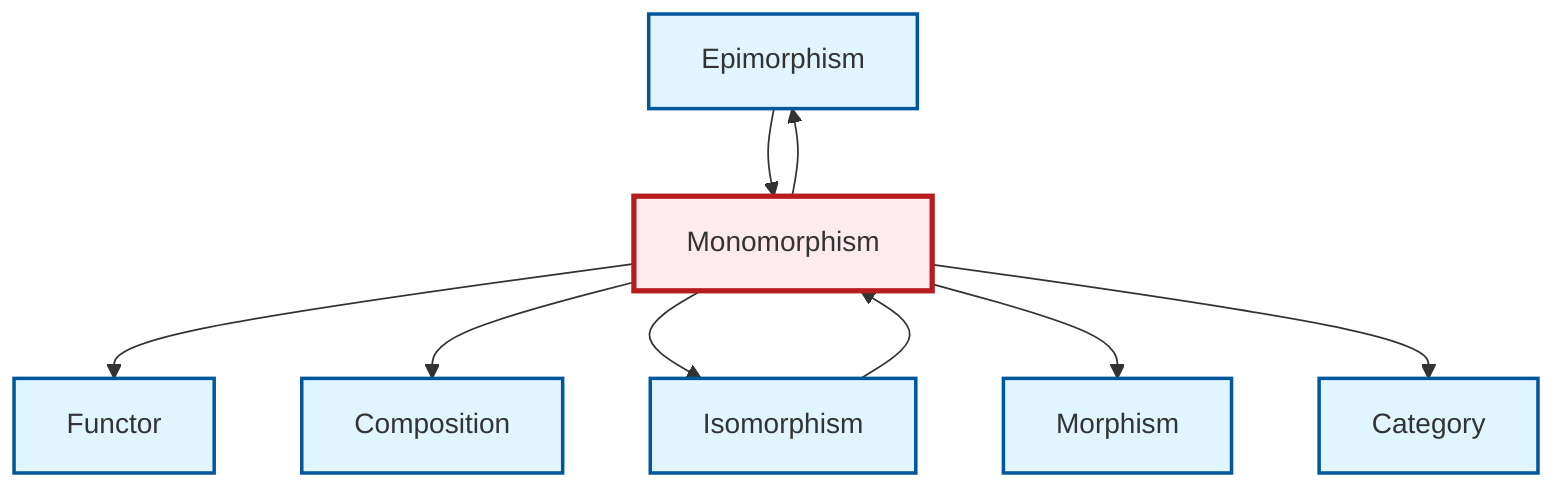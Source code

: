 graph TD
    classDef definition fill:#e1f5fe,stroke:#01579b,stroke-width:2px
    classDef theorem fill:#f3e5f5,stroke:#4a148c,stroke-width:2px
    classDef axiom fill:#fff3e0,stroke:#e65100,stroke-width:2px
    classDef example fill:#e8f5e9,stroke:#1b5e20,stroke-width:2px
    classDef current fill:#ffebee,stroke:#b71c1c,stroke-width:3px
    def-epimorphism["Epimorphism"]:::definition
    def-composition["Composition"]:::definition
    def-functor["Functor"]:::definition
    def-monomorphism["Monomorphism"]:::definition
    def-category["Category"]:::definition
    def-isomorphism["Isomorphism"]:::definition
    def-morphism["Morphism"]:::definition
    def-monomorphism --> def-functor
    def-monomorphism --> def-composition
    def-monomorphism --> def-isomorphism
    def-monomorphism --> def-epimorphism
    def-monomorphism --> def-morphism
    def-monomorphism --> def-category
    def-isomorphism --> def-monomorphism
    def-epimorphism --> def-monomorphism
    class def-monomorphism current